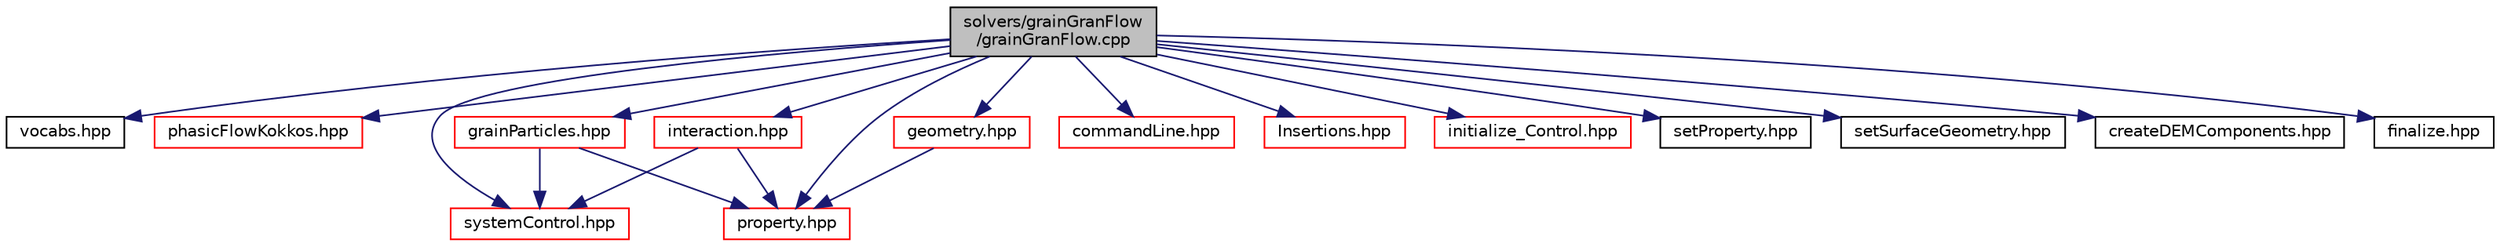 digraph "solvers/grainGranFlow/grainGranFlow.cpp"
{
 // LATEX_PDF_SIZE
  edge [fontname="Helvetica",fontsize="10",labelfontname="Helvetica",labelfontsize="10"];
  node [fontname="Helvetica",fontsize="10",shape=record];
  Node1 [label="solvers/grainGranFlow\l/grainGranFlow.cpp",height=0.2,width=0.4,color="black", fillcolor="grey75", style="filled", fontcolor="black",tooltip=" "];
  Node1 -> Node2 [color="midnightblue",fontsize="10",style="solid",fontname="Helvetica"];
  Node2 [label="vocabs.hpp",height=0.2,width=0.4,color="black", fillcolor="white", style="filled",URL="$vocabs_8hpp.html",tooltip=" "];
  Node1 -> Node3 [color="midnightblue",fontsize="10",style="solid",fontname="Helvetica"];
  Node3 [label="phasicFlowKokkos.hpp",height=0.2,width=0.4,color="red", fillcolor="white", style="filled",URL="$phasicFlowKokkos_8hpp.html",tooltip=" "];
  Node1 -> Node62 [color="midnightblue",fontsize="10",style="solid",fontname="Helvetica"];
  Node62 [label="systemControl.hpp",height=0.2,width=0.4,color="red", fillcolor="white", style="filled",URL="$systemControl_8hpp.html",tooltip=" "];
  Node1 -> Node113 [color="midnightblue",fontsize="10",style="solid",fontname="Helvetica"];
  Node113 [label="commandLine.hpp",height=0.2,width=0.4,color="red", fillcolor="white", style="filled",URL="$commandLine_8hpp.html",tooltip=" "];
  Node1 -> Node116 [color="midnightblue",fontsize="10",style="solid",fontname="Helvetica"];
  Node116 [label="property.hpp",height=0.2,width=0.4,color="red", fillcolor="white", style="filled",URL="$property_8hpp.html",tooltip=" "];
  Node1 -> Node125 [color="midnightblue",fontsize="10",style="solid",fontname="Helvetica"];
  Node125 [label="geometry.hpp",height=0.2,width=0.4,color="red", fillcolor="white", style="filled",URL="$geometry_8hpp.html",tooltip=" "];
  Node125 -> Node116 [color="midnightblue",fontsize="10",style="solid",fontname="Helvetica"];
  Node1 -> Node147 [color="midnightblue",fontsize="10",style="solid",fontname="Helvetica"];
  Node147 [label="grainParticles.hpp",height=0.2,width=0.4,color="red", fillcolor="white", style="filled",URL="$grainParticles_8hpp.html",tooltip=" "];
  Node147 -> Node116 [color="midnightblue",fontsize="10",style="solid",fontname="Helvetica"];
  Node147 -> Node62 [color="midnightblue",fontsize="10",style="solid",fontname="Helvetica"];
  Node1 -> Node185 [color="midnightblue",fontsize="10",style="solid",fontname="Helvetica"];
  Node185 [label="interaction.hpp",height=0.2,width=0.4,color="red", fillcolor="white", style="filled",URL="$interaction_8hpp.html",tooltip=" "];
  Node185 -> Node116 [color="midnightblue",fontsize="10",style="solid",fontname="Helvetica"];
  Node185 -> Node62 [color="midnightblue",fontsize="10",style="solid",fontname="Helvetica"];
  Node1 -> Node189 [color="midnightblue",fontsize="10",style="solid",fontname="Helvetica"];
  Node189 [label="Insertions.hpp",height=0.2,width=0.4,color="red", fillcolor="white", style="filled",URL="$Insertions_8hpp.html",tooltip=" "];
  Node1 -> Node202 [color="midnightblue",fontsize="10",style="solid",fontname="Helvetica"];
  Node202 [label="initialize_Control.hpp",height=0.2,width=0.4,color="red", fillcolor="white", style="filled",URL="$initialize__Control_8hpp.html",tooltip=" "];
  Node1 -> Node204 [color="midnightblue",fontsize="10",style="solid",fontname="Helvetica"];
  Node204 [label="setProperty.hpp",height=0.2,width=0.4,color="black", fillcolor="white", style="filled",URL="$setProperty_8hpp.html",tooltip=" "];
  Node1 -> Node205 [color="midnightblue",fontsize="10",style="solid",fontname="Helvetica"];
  Node205 [label="setSurfaceGeometry.hpp",height=0.2,width=0.4,color="black", fillcolor="white", style="filled",URL="$setSurfaceGeometry_8hpp.html",tooltip=" "];
  Node1 -> Node206 [color="midnightblue",fontsize="10",style="solid",fontname="Helvetica"];
  Node206 [label="createDEMComponents.hpp",height=0.2,width=0.4,color="black", fillcolor="white", style="filled",URL="$grainGranFlow_2createDEMComponents_8hpp.html",tooltip=" "];
  Node1 -> Node207 [color="midnightblue",fontsize="10",style="solid",fontname="Helvetica"];
  Node207 [label="finalize.hpp",height=0.2,width=0.4,color="black", fillcolor="white", style="filled",URL="$finalize_8hpp.html",tooltip=" "];
}
